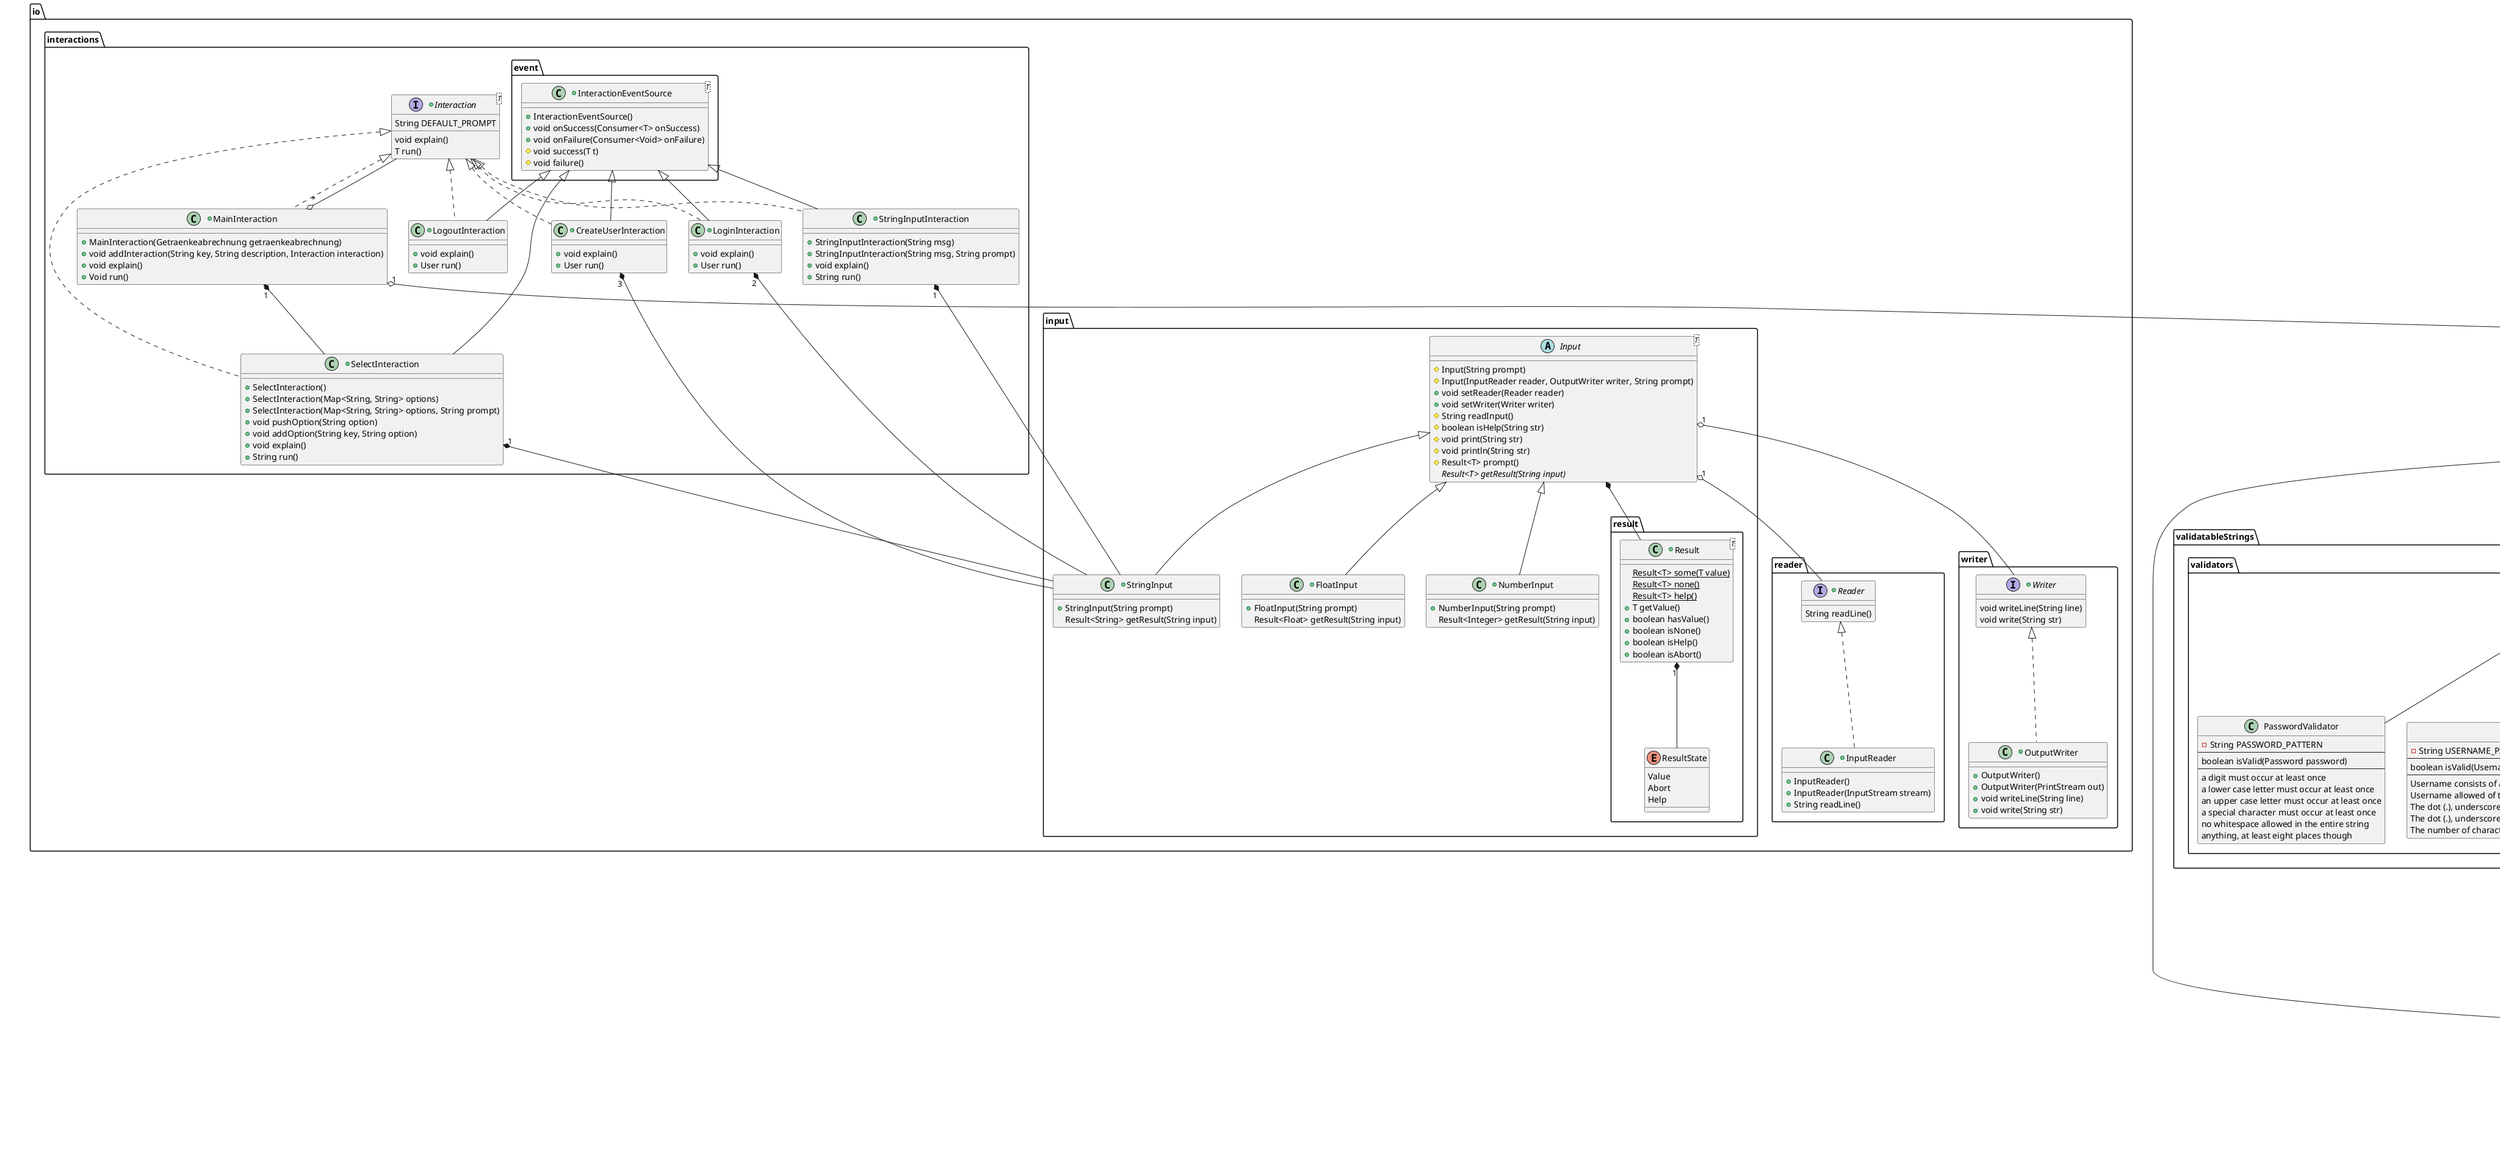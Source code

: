 @startuml uml
'!pragma layout smetana
/'
Ein paar Plantuml-Beispiele, die der UML Norm nach Wikipedia entsprechen :)
https://de.wikipedia.org/wiki/Klassendiagramm

# Relationen:

Dings <|-- Bumms
  Bumms implementiert das Interface Dings

Kunde <|.. Privatkunde
  Privatkunde spezialisiert Kunde

User *-- Right
  Komposition: Right existiert nicht ohne User. User hat beliebig viele Rights

User o-- Right
  Aggregation: Right existiert auch ohne User. User hat beliebig viele Rights

# Klassenattribute:

-String name
  private String name
+String name
  public String name
#String name
  protected String name
~String name
  package String name
'/

package rights {
  interface Right {
  }

  class SelfServiceRight {
    boolean darfSichSelbstAbrechnenUSERRIGHTS
  }

  class OtherServiceRight {
    boolean darfAndereAbrechnenABRECHNERRIGHTS
    ---
    kann Abrechnungen durchführen (Einen/Mehrere andere/n User belasten)
  }

  class AdministrativeRight {
    boolean darfAdminSachenMachenADMINRIGHTS
    ---
    kann sich einloggen
    kann User anlegen
    kann User löschen
    kann User bearbeiten
    kann Abrechner anlegen
    kann Abrechner löschen
    kann Abrechner bearbeiten
  }

  Right <|.. SelfServiceRight
  Right <|.. OtherServiceRight
  Right <|.. AdministrativeRight
} /' end package: rights '/

package validatableStrings {
  package strings {
    interface ValidatableString {
    }

    class Username {
      -String username
    ---

    ---
      darf keine Leerzeichen enthalten
    }

    class Password {
      -String password
    ---

    ---
    darf nicht gelesen werden
    }

    class Email {
      -String email
    ---

    ---
    muss "@" enthalten --> https://emailregex.com/ --> Java
    }

    class Realname {
      String title
      String[] firstName
      String lastName
      ---
      String getName()
      ---
      darf keine Zahlen enthalten
    }

    ValidatableString <|-- Username
    ValidatableString <|-- Password
    ValidatableString <|-- Email
    ValidatableString <|-- Realname
  } /' end package: validatableStrings.strings '/

  package validators {
    interface StringValidator {
      ---
      {abstract} boolean isValid(ValidatableString string)
    }

    class PasswordValidator {
      -String PASSWORD_PATTERN
      ---
      boolean isValid(Password password)
      ---
      a digit must occur at least once
      a lower case letter must occur at least once
      an upper case letter must occur at least once
      a special character must occur at least once
      no whitespace allowed in the entire string
      anything, at least eight places though
    }


    class UsernameValidator {
      -String USERNAME_PATTERN
      ---
      boolean isValid(Username username)
      ---
      Username consists of alphanumeric characters (a-zA-Z0-9), lowercase, or uppercase.
      Username allowed of the dot (.), underscore (_), and hyphen (-).
      The dot (.), underscore (_), or hyphen (-) must not be the first or last character.
      The dot (.), underscore (_), or hyphen (-) does not appear consecutively, e.g., java..regex
      The number of characters must be between 5 to 20.
    }

    class EmailValidator {
      ---
      boolean isValid(Email email)
    }

    StringValidator <|-- PasswordValidator
    StringValidator <|-- UsernameValidator
    StringValidator <|-- EmailValidator

    ' StringValidator *-- ValidatableString
  } /' end package: validatableStrings.validators '/

  ' EmailValidator *-- Email
  ' UsernameValidator *-- Username
  ' PasswordValidator *-- Password
} /' end package: validatableStrings '/

package data {
    +class Savable<T> {
        - T t
        + Savable(T t)
        + T get()
        + void load(String path, TypeToken<T> typeToken)
        + void load(Path path, TypeToken<T> typeToken)
        + void save(String path)
        + void save(Path path)
    }

    +class UserDatabase {
        + UserDatabase()
        + User[] getUsers()
        + void addUser()
        + void registerUser()
        + boolean userExists(Username username)
        + void load(String path)
        + void load(Path path)
        + void save(String path)
        + void save(Path path)
    }

    UserDatabase "1" *-- Savable : "List<User>"
} /' end package: data '/

package user {
  class User {
    ' Realname realname
    ' Username Username
    ' Password password
    ' Email email
    ' Account konto
    ' Right[] rights
    ---

    ---
    kann sich einloggen
    lesender Zugriff auf eigenen Kontostand
    kann Geld auf das Konto aufladen
    kann sich selbst belasten
  }
} /' end package: user '/

package banking {
  package numbers {
    interface Amount {

    }
    class MoneyAmount {

    }

    class PositionAmount {
      int menge
      ---
      ---
      darf nicht 0 oder weniger sein
      und muss 1 oder mehr sein
      beachte Integer Overflows :) --> Obergrenze bei Abrechnung beachtenas Objekt benutzt ein anderes Objekt
    }

    Amount <|-- MoneyAmount
    Amount <|-- PositionAmount
  } /' end package: banking.numbers '/

  package invoicing {
    class Drink {
      String name
      ' Category category
    }

    class Category {
      String name
      double price 
    }

    class Position {
      ' Drink drink
      ' Menge amount
    }

    Drink "1" o-- Category
    Position "1" o-- Drink
    Position "1" *-- PositionAmount

    class Invoice {
      ' Position[] positionen
      ' User benutzer
    }

    Invoice "n" *-- Position
    Invoice "1" *-- User
  } /' end package: banking.invoicing '/

  class Account {
    x: History????
    ---
    void belasten(MoneyAmount amount)
    void aufladen(MoneyAmount amount)
  }

  Account "1" *-- MoneyAmount : < balance
} /' end package: banking '/

package io {
    package input {
        package result {
            +class Result<T> {
                {static} Result<T> some(T value)
                {static} Result<T> none()
                {static} Result<T> help()
                + T getValue()
                + boolean hasValue()
                + boolean isNone()
                + boolean isHelp()
                + boolean isAbort()
            }

            enum ResultState {
                Value
                Abort
                Help
            }

            Result "1" *-- ResultState
        } /' end package: io.input.result '/

        abstract class Input<T> {
            # Input(String prompt)
            # Input(InputReader reader, OutputWriter writer, String prompt)
            + void setReader(Reader reader)
            + void setWriter(Writer writer)
            # String readInput()
            # boolean isHelp(String str)
            # void print(String str)
            # void println(String str)
            # Result<T> prompt()
            {abstract} Result<T> getResult(String input)
        }

        +class FloatInput extends Input<Float> {
            + FloatInput(String prompt)
            Result<Float> getResult(String input)
        }

        +class NumberInput extends Input<Integer> {
            + NumberInput(String prompt)
            Result<Integer> getResult(String input)
        }

        +class StringInput extends Input<String> {
            + StringInput(String prompt)
            Result<String> getResult(String input)
        }
    } /' end package: io.input '/

    package interactions {
        package event {
            +class InteractionEventSource<T> {
                + InteractionEventSource()
                + void onSuccess(Consumer<T> onSuccess)
                + void onFailure(Consumer<Void> onFailure)
                # void success(T t)
                # void failure()
            }
        } /' end: io.interactions.event '/

        +interface Interaction<T> {
            String DEFAULT_PROMPT
            void explain()
            T run()
        }

        +class CreateUserInteraction extends event.InteractionEventSource<User> implements Interaction<User> {
            + void explain()
            + User run()
        }

        +class LoginInteraction extends event.InteractionEventSource<User> implements Interaction<User> {
            + void explain()
            + User run()
        }

        +class LogoutInteraction extends event.InteractionEventSource<Void> implements Interaction<Void> {
            + void explain()
            + User run()
        }

        +class SelectInteraction extends event.InteractionEventSource<String> implements Interaction<String> {
            + SelectInteraction()
            + SelectInteraction(Map<String, String> options)
            + SelectInteraction(Map<String, String> options, String prompt)
            + void pushOption(String option)
            + void addOption(String key, String option)
            + void explain()
            + String run()
        }

        +class StringInputInteraction extends event.InteractionEventSource<String> implements Interaction<String> {
            + StringInputInteraction(String msg)
            + StringInputInteraction(String msg, String prompt)
            + void explain()
            + String run()
        }

        +class MainInteraction implements Interaction<Void> {
            + MainInteraction(Getraenkeabrechnung getraenkeabrechnung) /' todo: rename this to ThirstyCalc '/
            + void addInteraction(String key, String description, Interaction interaction)
            + void explain()
            + Void run()
        }

        MainInteraction "*" o-- Interaction
        MainInteraction "1" *-- SelectInteraction
    } /' end package: io.interactions '/

    package reader {
        +interface Reader {
            String readLine()
        }

        +class InputReader implements Reader {
            + InputReader()
            + InputReader(InputStream stream)
            + String readLine()
        }
    } /' end package: io.reader '/

    package writer {
        +interface Writer {
            void writeLine(String line)
            void write(String str)
        }

        +class OutputWriter implements Writer {
            + OutputWriter()
            + OutputWriter(PrintStream out)
            + void writeLine(String line)
            + void write(String str)
        }
    } /' end package: io.writer '/

    Input "1" o-- Reader
    Input "1" o-- Writer
    Input *-- Result

    /' todo: don't know it these relations need to be in the uml '/
    SelectInteraction "1" *-- StringInput
    StringInputInteraction "1" *-- StringInput
    LoginInteraction "2" *-- StringInput
    CreateUserInteraction "3" *-- StringInput

} /' end package: io '/

package logging {
    package logwriter {
        interface LogWriter {
            void write(String message)
        }

        class FileLogWriter implements LogWriter {
            +FileLogWriter(File file)
            +write(String message)
        }

        class PrintStreamLogWriter implements LogWriter {
            +PrintStreamLogWriter(PrintStream printStream)
            +write(String message)
        }
    } /' end package: logwriter '/

    interface Logger {
        void log(String message)
        Logger getInnerLogger()
    }

    class ClassLogger implements Logger {
        +ClassLogger(Class clazz, Logger logger)
        +log(String message)
        +Logger getInnerLogger()
    }

    class TimeLogger implements Logger {
        +TimeLogger(Logger logger)
        +log(String message)
        +Logger getInnerLogger()
    }

    class UserLogger implements Logger {
        +UserLogger(User user, Logger logger)
        +log(String message)
        +Logger getInnerLogger()
    }

    class LogWriterLoggerAdapter implements Logger {
        +LogWriterLoggerAdapter(LogWriter logWriter)
        +void log(String message)
        +Logger getInnerLogger()
    }

    class LoggerFactory {
        +LoggerFactory()
        +LoggerFactory(LogWriter logWriter)
        +LoggerFactory(Logger logger)
        +LoggerFactory addUserLogger(User user)
        +LoggerFactory addTimeLogger()
        +LoggerFactory addClassLogger(Class clazz)
        +Logger build()
        +Logger defaultUserLogger(User user)
        +Logger defaultTimeLogger()
    }

    LoggerFactory "1" o-- Logger
    LoggerFactory --> LogWriter
    LoggerFactory --> ClassLogger
    LoggerFactory --> UserLogger
    LoggerFactory --> TimeLogger
    LoggerFactory --> LogWriterLoggerAdapter

    ClassLogger "1" o-- Logger
    TimeLogger "1" o-- Logger
    UserLogger "1" o-- Logger
    LogWriterLoggerAdapter "1" o-- Logger
} /' end package: logging '/

class ThirstyCalc {
  ' -User[] benutzer
  ' -Category[] categories
---
'  void abrechnen(Abrechnung abrechnung)
'  void getränkeklasseHinzufügen(Getränkeklasse getränkeklasse) # darf nur admin
'  void geldEinzahlen(User benutzer, Betrag betrag)
'  void benutzerAnlegen(User benutzer)
'  Abrechnung erstelleAbrechnung(User benutzer, Position[] positionen)
    ThirstyCalc()
    void login(String eingabe)
    void logout()
    void greet()
    User getUser()
    UserDatabase getUserDatabase()
}

User "n" *-- Right
User "1" o-- Username
User "1" o-- Password
User "1" o-- Email
User "1" o-- Account
User "1" o-- Realname

ThirstyCalc *-- Invoice
ThirstyCalc "n" *-- User
ThirstyCalc "n" *-- Category
ThirstyCalc "1" *-- UserDatabase
ThirstyCalc "1" *-- Logger
ThirstyCalc --> LoggerFactory
MainInteraction "1" o-- ThirstyCalc

@enduml